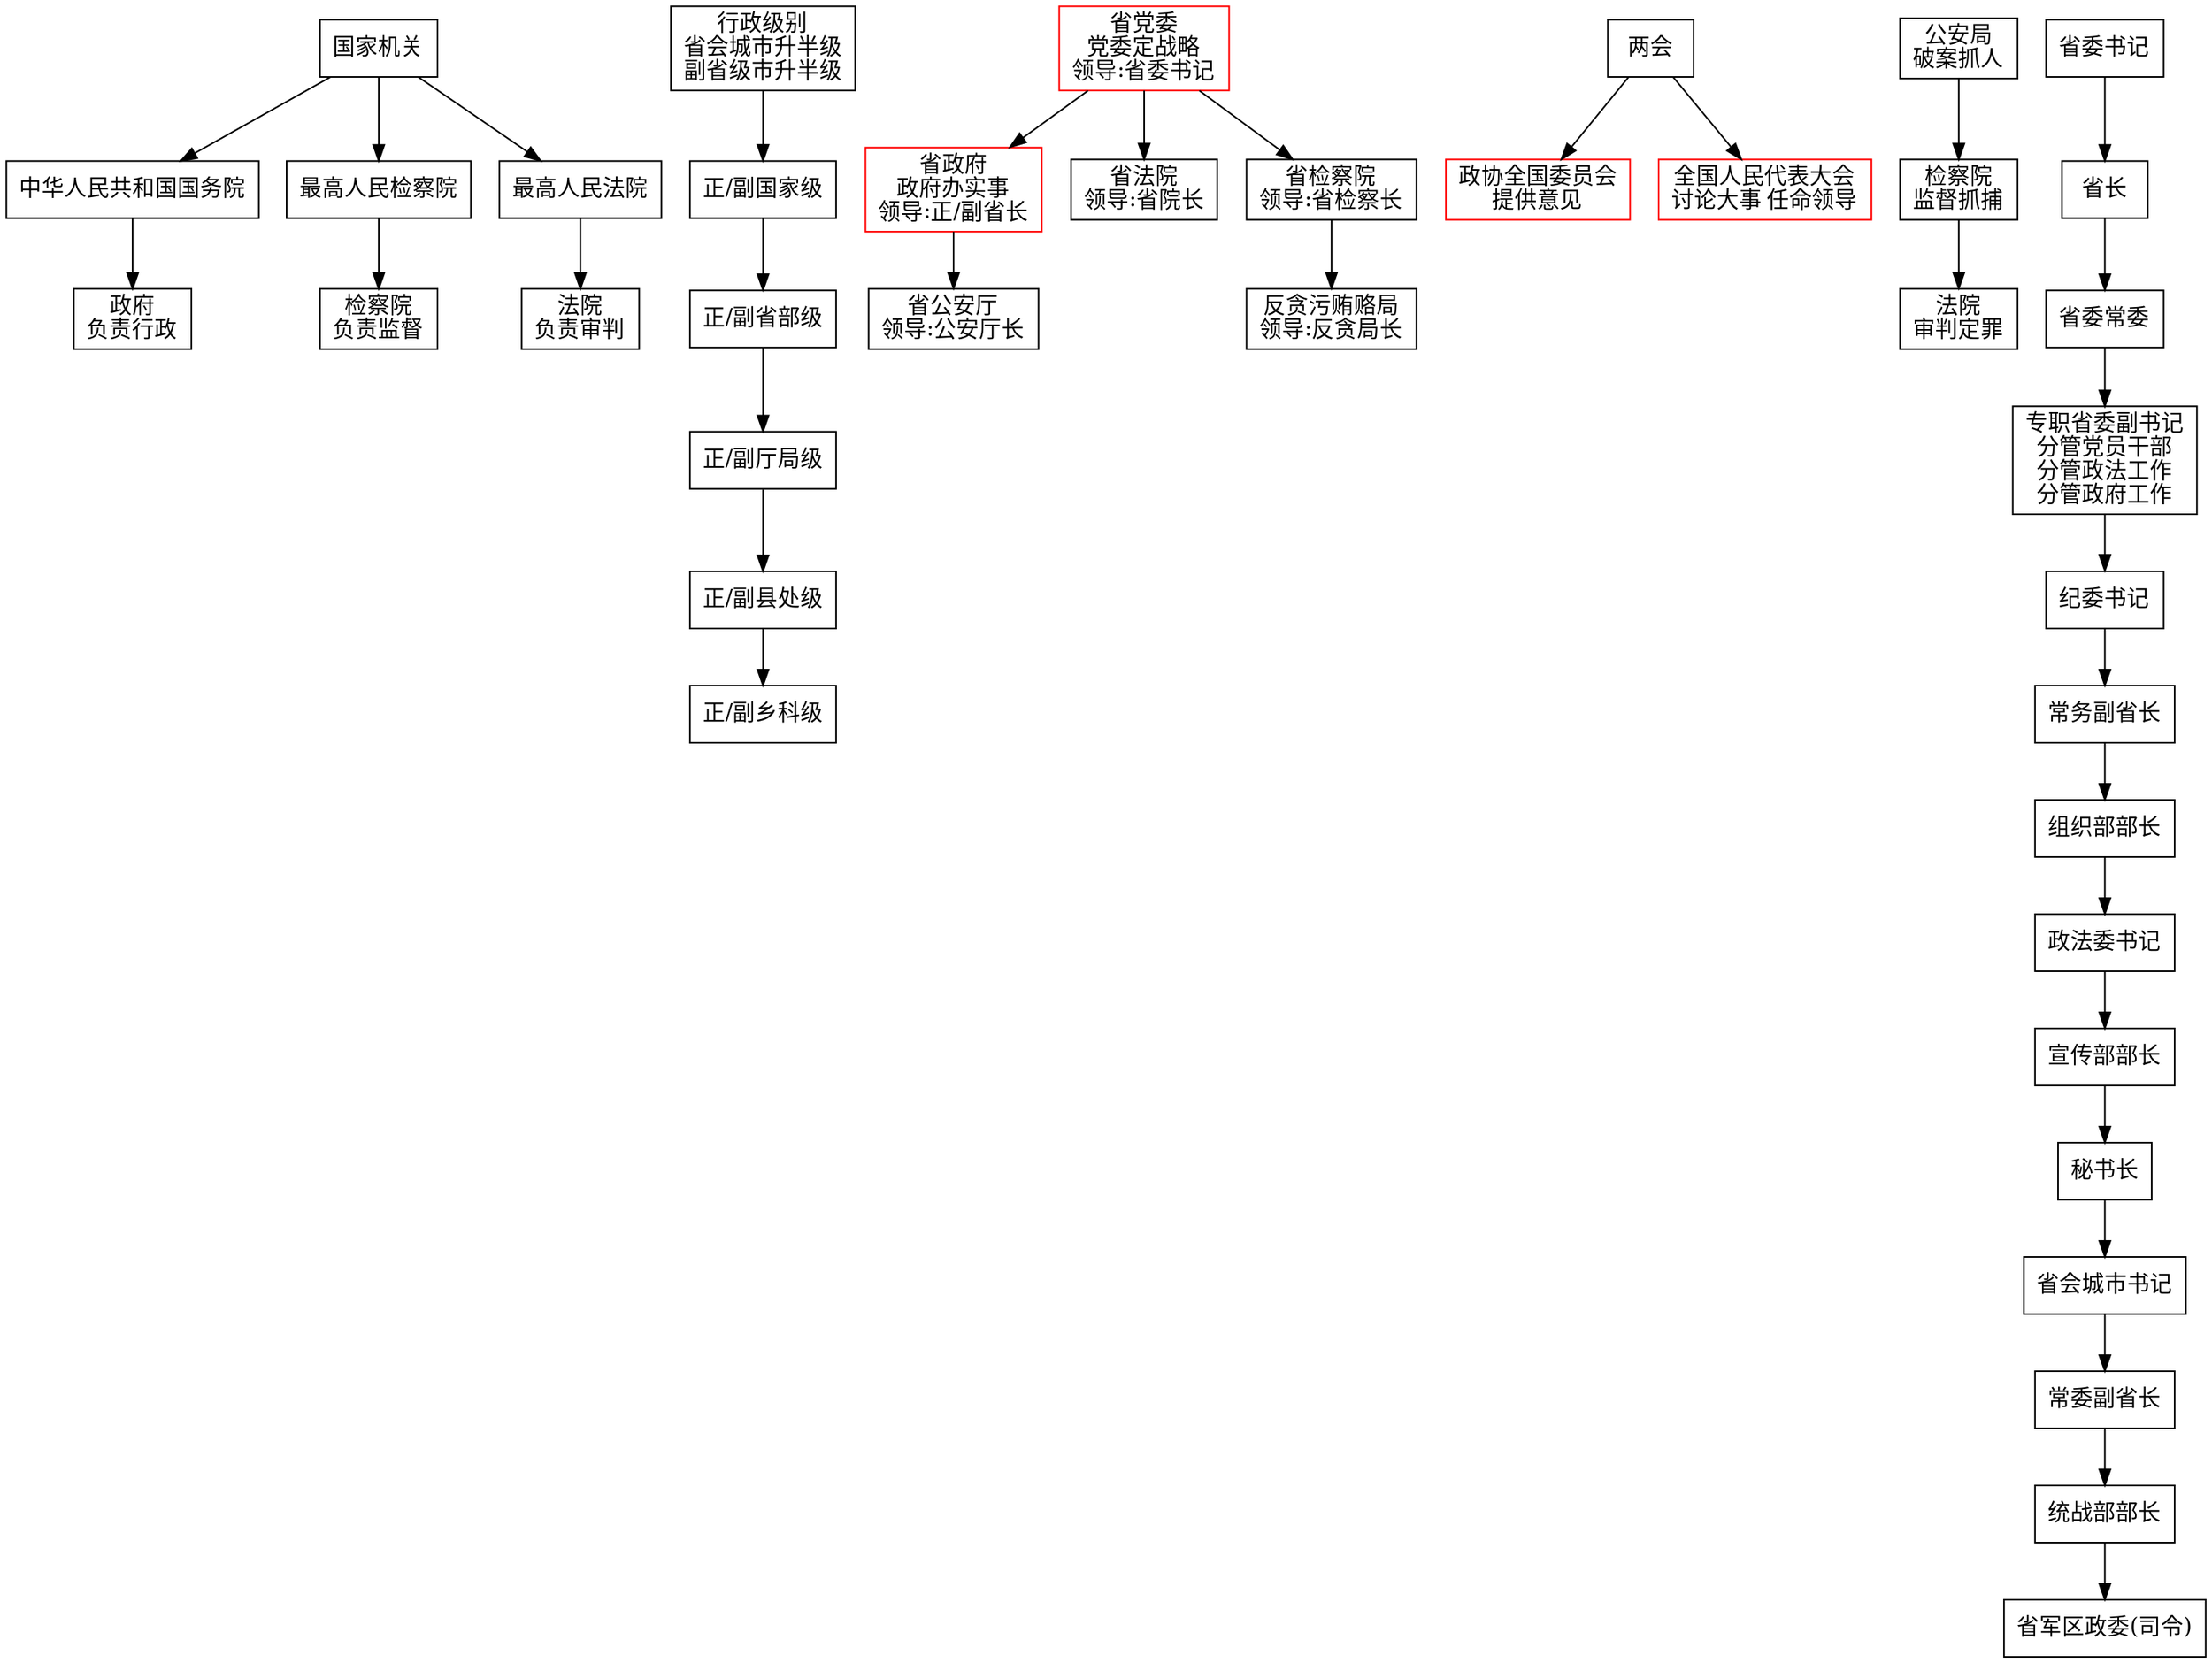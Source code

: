 digraph Orthogonal {
  node [shape=box];
  "国家机关" -> "中华人民共和国国务院" -> "政府\n负责行政";
  "国家机关" -> "最高人民检察院" -> "检察院\n负责监督";
  "国家机关" -> "最高人民法院" -> "法院\n负责审判";

  "行政级别\n省会城市升半级\n副省级市升半级" -> "正/副国家级" -> "正/副省部级" -> "正/副厅局级" -> "正/副县处级" -> "正/副乡科级";

  "省党委\n党委定战略\n领导:省委书记" [color="#FF0000"];
  "省政府\n政府办实事\n领导:正/副省长" [color="#FF0000"];
  "政协全国委员会\n提供意见" [color="#FF0000"];
  "全国人民代表大会\n讨论大事 任命领导" [color="#FF0000"];


  "省党委\n党委定战略\n领导:省委书记" -> "省政府\n政府办实事\n领导:正/副省长" -> "省公安厅\n领导:公安厅长";
  "省党委\n党委定战略\n领导:省委书记" -> "省法院\n领导:省院长";
  "省党委\n党委定战略\n领导:省委书记" -> "省检察院\n领导:省检察长" -> "反贪污贿赂局\n领导:反贪局长"; 

  "两会" -> "全国人民代表大会\n讨论大事 任命领导";
  "两会" -> "政协全国委员会\n提供意见";

  "公安局\n破案抓人" -> "检察院\n监督抓捕" -> "法院\n审判定罪";
  
  "省委书记" -> "省长" -> "省委常委" -> "专职省委副书记\n分管党员干部\n分管政法工作\n分管政府工作" -> "纪委书记" -> "常务副省长" -> "组织部部长" -> "政法委书记" -> "宣传部部长" -> "秘书长" -> "省会城市书记" -> "常委副省长" -> "统战部部长" -> "省军区政委(司令)";
}

